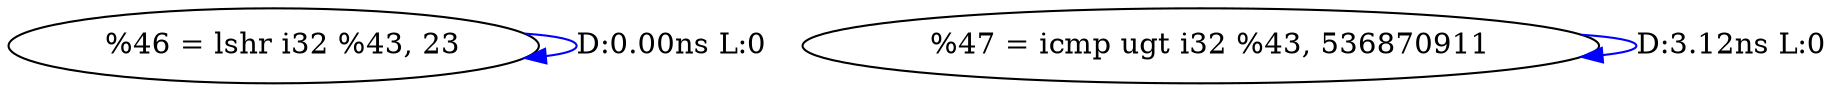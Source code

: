 digraph {
Node0x3063e60[label="  %46 = lshr i32 %43, 23"];
Node0x3063e60 -> Node0x3063e60[label="D:0.00ns L:0",color=blue];
Node0x3063f40[label="  %47 = icmp ugt i32 %43, 536870911"];
Node0x3063f40 -> Node0x3063f40[label="D:3.12ns L:0",color=blue];
}
